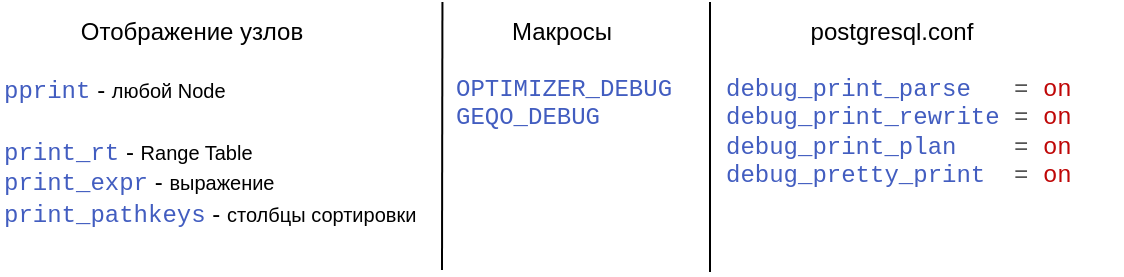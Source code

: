 <mxfile version="24.7.8">
  <diagram name="Страница — 1" id="-7iinr9FQo9lgZhA_vXO">
    <mxGraphModel dx="684" dy="283" grid="1" gridSize="10" guides="1" tooltips="1" connect="1" arrows="1" fold="1" page="1" pageScale="1" pageWidth="827" pageHeight="1169" math="0" shadow="0">
      <root>
        <mxCell id="0" />
        <mxCell id="1" parent="0" />
        <mxCell id="To64jtl__Oc4jpR3MfXC-2" value="&lt;div&gt;&lt;font color=&quot;#425dc0&quot;&gt;OPTIMIZER_DEBUG&lt;/font&gt;&lt;/div&gt;&lt;div&gt;&lt;font color=&quot;#425dc0&quot;&gt;GEQO_DEBUG&lt;/font&gt;&lt;/div&gt;" style="text;html=1;align=left;verticalAlign=top;whiteSpace=wrap;rounded=0;fontFamily=Courier New;" parent="1" vertex="1">
          <mxGeometry x="375" y="270" width="131" height="100" as="geometry" />
        </mxCell>
        <mxCell id="To64jtl__Oc4jpR3MfXC-5" value="Макросы" style="text;html=1;align=center;verticalAlign=middle;whiteSpace=wrap;rounded=0;" parent="1" vertex="1">
          <mxGeometry x="384.5" y="240" width="90" height="30" as="geometry" />
        </mxCell>
        <mxCell id="To64jtl__Oc4jpR3MfXC-6" value="" style="endArrow=none;html=1;rounded=0;exitX=0.999;exitY=0.915;exitDx=0;exitDy=0;exitPerimeter=0;" parent="1" edge="1">
          <mxGeometry width="50" height="50" relative="1" as="geometry">
            <mxPoint x="370.0" y="373.95" as="sourcePoint" />
            <mxPoint x="370.22" y="240" as="targetPoint" />
          </mxGeometry>
        </mxCell>
        <mxCell id="W0IxdtLmUjodAu66150V-1" value="&lt;font color=&quot;#425dc0&quot;&gt;pprint&lt;/font&gt;&lt;span style=&quot;background-color: initial; font-family: Helvetica;&quot;&gt;&amp;nbsp;&lt;/span&gt;&lt;span style=&quot;background-color: initial; font-family: Helvetica;&quot;&gt;-&lt;/span&gt;&lt;span style=&quot;background-color: initial; font-family: Helvetica;&quot;&gt;&amp;nbsp;&lt;/span&gt;&lt;font style=&quot;font-size: 10px;&quot; face=&quot;Helvetica&quot;&gt;любой Node&lt;/font&gt;&lt;div&gt;&lt;font face=&quot;Helvetica&quot;&gt;&lt;br&gt;&lt;/font&gt;&lt;div&gt;&lt;font color=&quot;#425dc0&quot;&gt;print_rt&lt;/font&gt;&lt;font face=&quot;Helvetica&quot;&gt;&amp;nbsp;- &lt;font style=&quot;font-size: 10px;&quot;&gt;Range Table&lt;/font&gt;&lt;/font&gt;&lt;/div&gt;&lt;div&gt;&lt;font color=&quot;#425dc0&quot;&gt;print_expr&lt;/font&gt;&lt;span style=&quot;font-family: Helvetica; background-color: initial;&quot;&gt;&amp;nbsp;&lt;/span&gt;&lt;span style=&quot;background-color: initial; font-family: Helvetica;&quot;&gt;-&lt;/span&gt;&lt;span style=&quot;background-color: initial; font-family: Helvetica;&quot;&gt;&amp;nbsp;&lt;/span&gt;&lt;span style=&quot;background-color: initial; font-family: Helvetica;&quot;&gt;&lt;font style=&quot;font-size: 10px;&quot;&gt;выражение&lt;/font&gt;&lt;/span&gt;&lt;/div&gt;&lt;div&gt;&lt;font color=&quot;#425dc0&quot;&gt;print_pathkeys&lt;/font&gt;&lt;span style=&quot;background-color: initial; font-family: Helvetica;&quot;&gt;&amp;nbsp;-&amp;nbsp;&lt;/span&gt;&lt;span style=&quot;font-family: Helvetica; font-size: 10px; background-color: initial;&quot;&gt;столбцы&amp;nbsp;&lt;/span&gt;&lt;span style=&quot;background-color: initial; font-family: Helvetica; font-size: 10px;&quot;&gt;сортировки&lt;/span&gt;&lt;/div&gt;&lt;/div&gt;" style="text;html=1;align=left;verticalAlign=top;whiteSpace=wrap;rounded=0;fontFamily=Courier New;" parent="1" vertex="1">
          <mxGeometry x="149" y="270" width="231" height="100" as="geometry" />
        </mxCell>
        <mxCell id="3sdtQAV-3DFzt52qT0kO-1" value="Отображение узлов" style="text;html=1;align=center;verticalAlign=middle;whiteSpace=wrap;rounded=0;" parent="1" vertex="1">
          <mxGeometry x="180" y="240" width="130" height="30" as="geometry" />
        </mxCell>
        <mxCell id="c8EVHCb-xVebOPg2Qrqw-2" value="" style="endArrow=none;html=1;rounded=0;" parent="1" edge="1">
          <mxGeometry width="50" height="50" relative="1" as="geometry">
            <mxPoint x="504" y="375" as="sourcePoint" />
            <mxPoint x="504" y="240" as="targetPoint" />
          </mxGeometry>
        </mxCell>
        <mxCell id="c8EVHCb-xVebOPg2Qrqw-3" value="&lt;div&gt;&lt;span style=&quot;background-color: initial;&quot;&gt;&lt;font color=&quot;#425dc0&quot;&gt;debug_print_parse&lt;/font&gt;&lt;/span&gt;&lt;span style=&quot;background-color: initial; color: rgb(84, 84, 84);&quot;&gt;&amp;nbsp; &amp;nbsp;= &lt;/span&gt;&lt;span style=&quot;background-color: initial;&quot;&gt;&lt;font color=&quot;#bf0707&quot;&gt;on&lt;/font&gt;&lt;/span&gt;&lt;br&gt;&lt;/div&gt;&lt;div&gt;&lt;font color=&quot;#425dc0&quot;&gt;debug_print_rewrite&lt;/font&gt;&lt;span style=&quot;color: rgb(84, 84, 84);&quot;&gt; = &lt;/span&gt;&lt;font color=&quot;#bf0707&quot;&gt;on&lt;/font&gt;&lt;font color=&quot;#545454&quot;&gt;&lt;br&gt;&lt;/font&gt;&lt;/div&gt;&lt;div&gt;&lt;font color=&quot;#425dc0&quot;&gt;debug_print_plan&lt;/font&gt;&lt;span style=&quot;color: rgb(84, 84, 84);&quot;&gt;&amp;nbsp; &amp;nbsp; = &lt;/span&gt;&lt;font color=&quot;#bf0707&quot;&gt;on&lt;br&gt;&lt;/font&gt;&lt;font color=&quot;#425dc0&quot;&gt;debug_pretty_print&amp;nbsp;&amp;nbsp;&lt;/font&gt;&lt;span style=&quot;color: rgb(84, 84, 84);&quot;&gt;=&amp;nbsp;&lt;/span&gt;&lt;font color=&quot;#bf0707&quot;&gt;on&lt;/font&gt;&lt;font color=&quot;#545454&quot;&gt;&lt;br&gt;&lt;/font&gt;&lt;/div&gt;" style="text;html=1;align=left;verticalAlign=top;whiteSpace=wrap;rounded=0;fontFamily=Courier New;" parent="1" vertex="1">
          <mxGeometry x="510" y="270" width="200" height="90" as="geometry" />
        </mxCell>
        <mxCell id="c8EVHCb-xVebOPg2Qrqw-4" value="postgresql.conf" style="text;html=1;align=center;verticalAlign=middle;whiteSpace=wrap;rounded=0;" parent="1" vertex="1">
          <mxGeometry x="550" y="240" width="90" height="30" as="geometry" />
        </mxCell>
      </root>
    </mxGraphModel>
  </diagram>
</mxfile>
